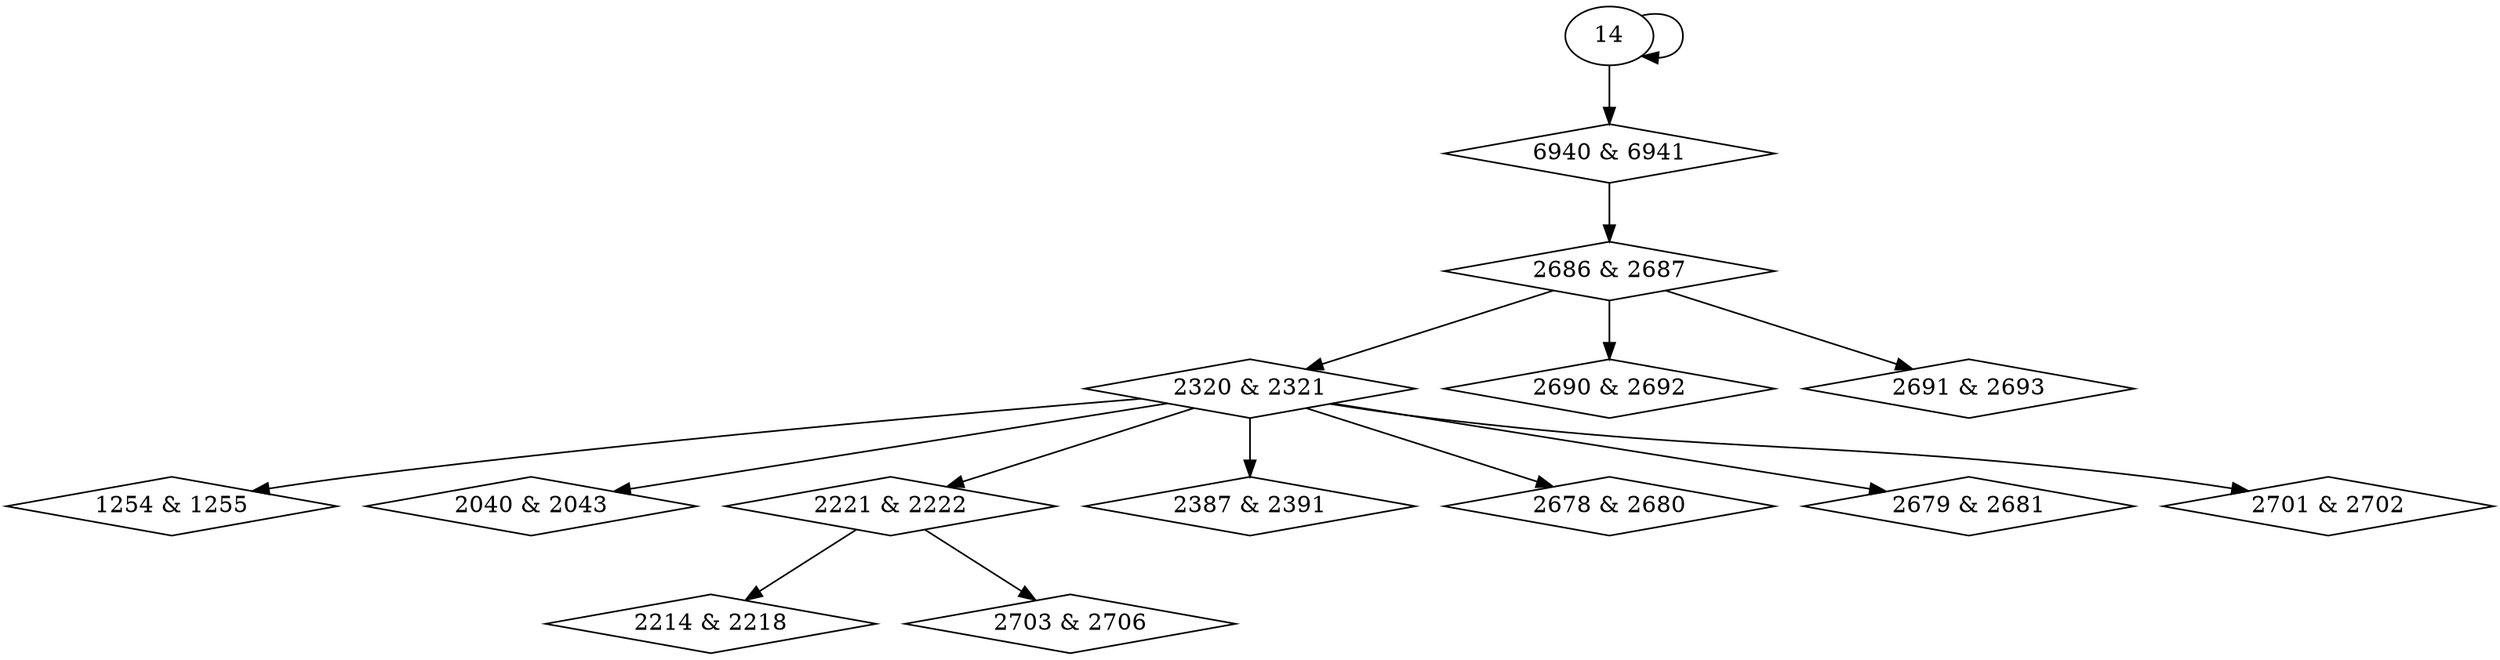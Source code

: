 digraph {
0 [label = "1254 & 1255", shape = diamond];
1 [label = "2040 & 2043", shape = diamond];
2 [label = "2214 & 2218", shape = diamond];
3 [label = "2221 & 2222", shape = diamond];
4 [label = "2320 & 2321", shape = diamond];
5 [label = "2387 & 2391", shape = diamond];
6 [label = "2678 & 2680", shape = diamond];
7 [label = "2679 & 2681", shape = diamond];
8 [label = "2686 & 2687", shape = diamond];
9 [label = "2690 & 2692", shape = diamond];
10 [label = "2691 & 2693", shape = diamond];
11 [label = "2701 & 2702", shape = diamond];
12 [label = "2703 & 2706", shape = diamond];
13 [label = "6940 & 6941", shape = diamond];
4 -> 0;
4 -> 1;
3 -> 2;
4 -> 3;
8 -> 4;
4 -> 5;
4 -> 6;
4 -> 7;
13 -> 8;
8 -> 9;
8 -> 10;
4 -> 11;
3 -> 12;
14 -> 13;
14 -> 14;
}
